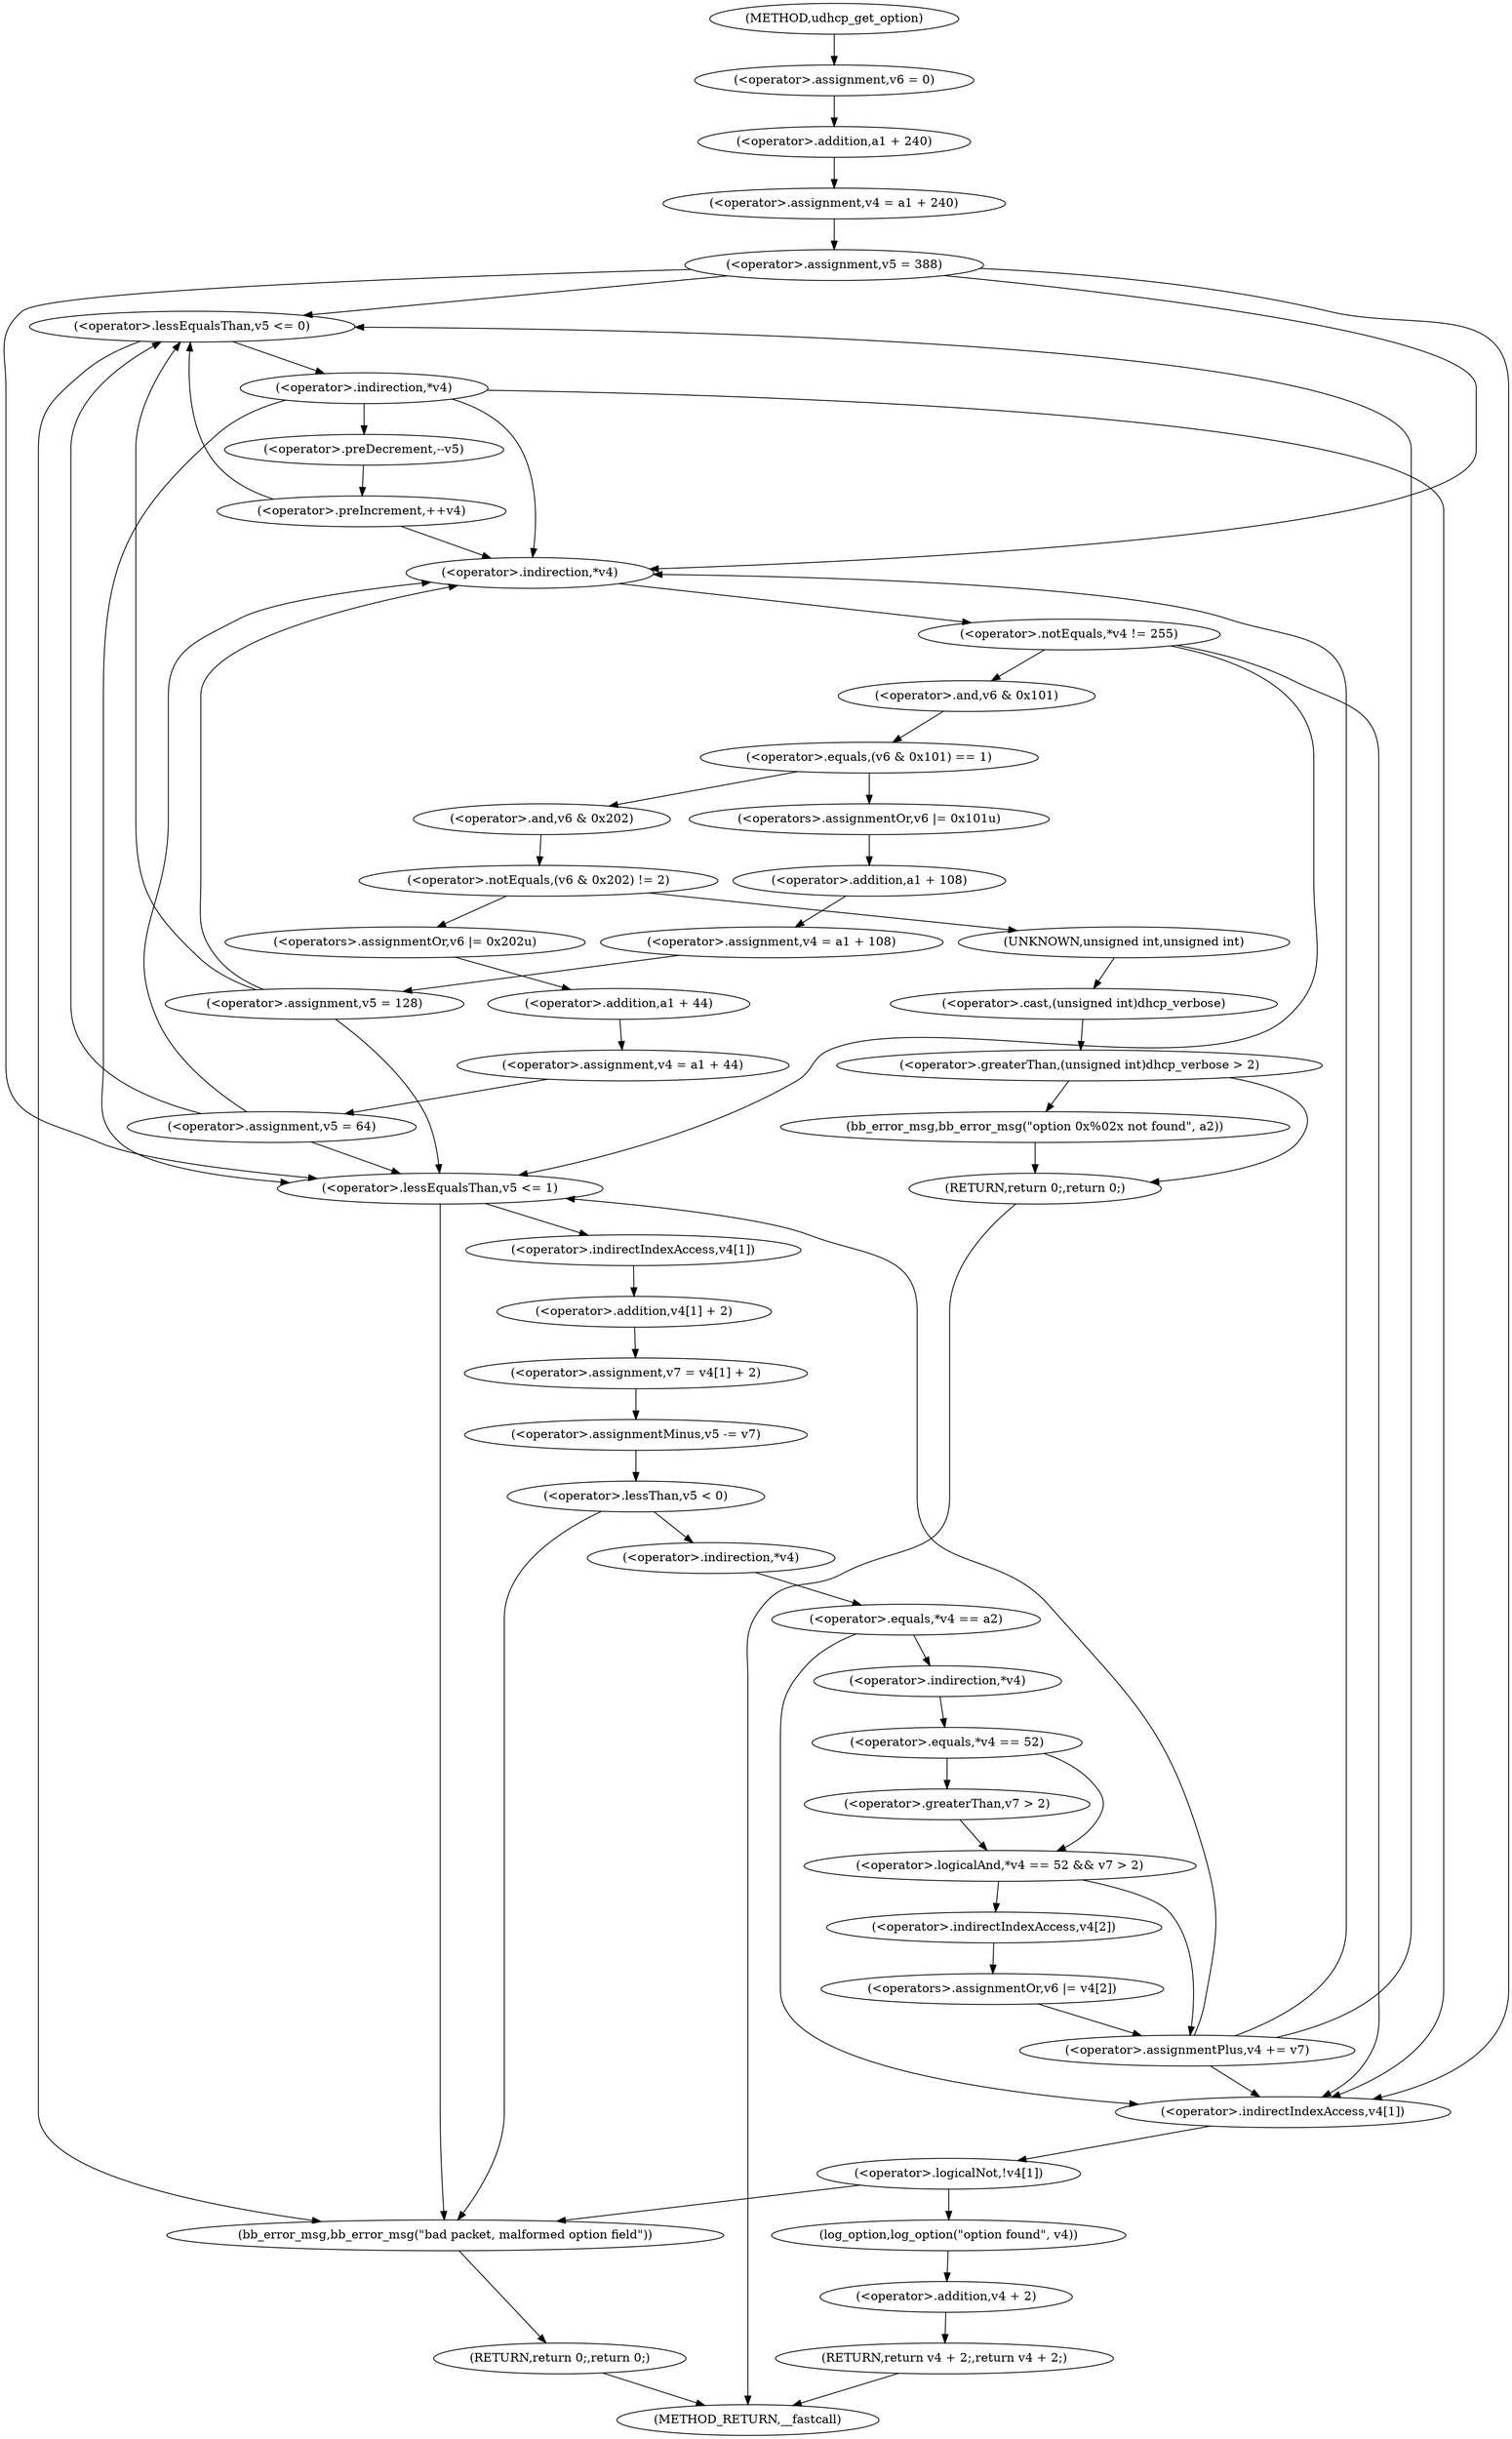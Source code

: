 digraph udhcp_get_option {  
"1000113" [label = "(<operator>.assignment,v6 = 0)" ]
"1000116" [label = "(<operator>.assignment,v4 = a1 + 240)" ]
"1000118" [label = "(<operator>.addition,a1 + 240)" ]
"1000121" [label = "(<operator>.assignment,v5 = 388)" ]
"1000134" [label = "(<operator>.lessEqualsThan,v5 <= 0)" ]
"1000139" [label = "(<operator>.indirection,*v4)" ]
"1000142" [label = "(<operator>.preDecrement,--v5)" ]
"1000144" [label = "(<operator>.preIncrement,++v4)" ]
"1000147" [label = "(<operator>.notEquals,*v4 != 255)" ]
"1000148" [label = "(<operator>.indirection,*v4)" ]
"1000153" [label = "(<operator>.equals,(v6 & 0x101) == 1)" ]
"1000154" [label = "(<operator>.and,v6 & 0x101)" ]
"1000159" [label = "(<operators>.assignmentOr,v6 |= 0x101u)" ]
"1000162" [label = "(<operator>.assignment,v4 = a1 + 108)" ]
"1000164" [label = "(<operator>.addition,a1 + 108)" ]
"1000167" [label = "(<operator>.assignment,v5 = 128)" ]
"1000173" [label = "(<operator>.notEquals,(v6 & 0x202) != 2)" ]
"1000174" [label = "(<operator>.and,v6 & 0x202)" ]
"1000180" [label = "(<operator>.greaterThan,(unsigned int)dhcp_verbose > 2)" ]
"1000181" [label = "(<operator>.cast,(unsigned int)dhcp_verbose)" ]
"1000182" [label = "(UNKNOWN,unsigned int,unsigned int)" ]
"1000185" [label = "(bb_error_msg,bb_error_msg(\"option 0x%02x not found\", a2))" ]
"1000188" [label = "(RETURN,return 0;,return 0;)" ]
"1000190" [label = "(<operators>.assignmentOr,v6 |= 0x202u)" ]
"1000193" [label = "(<operator>.assignment,v4 = a1 + 44)" ]
"1000195" [label = "(<operator>.addition,a1 + 44)" ]
"1000198" [label = "(<operator>.assignment,v5 = 64)" ]
"1000202" [label = "(<operator>.lessEqualsThan,v5 <= 1)" ]
"1000206" [label = "(<operator>.assignment,v7 = v4[1] + 2)" ]
"1000208" [label = "(<operator>.addition,v4[1] + 2)" ]
"1000209" [label = "(<operator>.indirectIndexAccess,v4[1])" ]
"1000213" [label = "(<operator>.assignmentMinus,v5 -= v7)" ]
"1000217" [label = "(<operator>.lessThan,v5 < 0)" ]
"1000222" [label = "(<operator>.equals,*v4 == a2)" ]
"1000223" [label = "(<operator>.indirection,*v4)" ]
"1000228" [label = "(<operator>.logicalAnd,*v4 == 52 && v7 > 2)" ]
"1000229" [label = "(<operator>.equals,*v4 == 52)" ]
"1000230" [label = "(<operator>.indirection,*v4)" ]
"1000233" [label = "(<operator>.greaterThan,v7 > 2)" ]
"1000236" [label = "(<operators>.assignmentOr,v6 |= v4[2])" ]
"1000238" [label = "(<operator>.indirectIndexAccess,v4[2])" ]
"1000241" [label = "(<operator>.assignmentPlus,v4 += v7)" ]
"1000245" [label = "(<operator>.logicalNot,!v4[1])" ]
"1000246" [label = "(<operator>.indirectIndexAccess,v4[1])" ]
"1000251" [label = "(bb_error_msg,bb_error_msg(\"bad packet, malformed option field\"))" ]
"1000253" [label = "(RETURN,return 0;,return 0;)" ]
"1000255" [label = "(log_option,log_option(\"option found\", v4))" ]
"1000258" [label = "(RETURN,return v4 + 2;,return v4 + 2;)" ]
"1000259" [label = "(<operator>.addition,v4 + 2)" ]
"1000105" [label = "(METHOD,udhcp_get_option)" ]
"1000262" [label = "(METHOD_RETURN,__fastcall)" ]
  "1000113" -> "1000118" 
  "1000116" -> "1000121" 
  "1000118" -> "1000116" 
  "1000121" -> "1000134" 
  "1000121" -> "1000148" 
  "1000121" -> "1000202" 
  "1000121" -> "1000246" 
  "1000134" -> "1000251" 
  "1000134" -> "1000139" 
  "1000139" -> "1000148" 
  "1000139" -> "1000202" 
  "1000139" -> "1000246" 
  "1000139" -> "1000142" 
  "1000142" -> "1000144" 
  "1000144" -> "1000134" 
  "1000144" -> "1000148" 
  "1000147" -> "1000202" 
  "1000147" -> "1000246" 
  "1000147" -> "1000154" 
  "1000148" -> "1000147" 
  "1000153" -> "1000159" 
  "1000153" -> "1000174" 
  "1000154" -> "1000153" 
  "1000159" -> "1000164" 
  "1000162" -> "1000167" 
  "1000164" -> "1000162" 
  "1000167" -> "1000134" 
  "1000167" -> "1000148" 
  "1000167" -> "1000202" 
  "1000173" -> "1000182" 
  "1000173" -> "1000190" 
  "1000174" -> "1000173" 
  "1000180" -> "1000185" 
  "1000180" -> "1000188" 
  "1000181" -> "1000180" 
  "1000182" -> "1000181" 
  "1000185" -> "1000188" 
  "1000188" -> "1000262" 
  "1000190" -> "1000195" 
  "1000193" -> "1000198" 
  "1000195" -> "1000193" 
  "1000198" -> "1000134" 
  "1000198" -> "1000148" 
  "1000198" -> "1000202" 
  "1000202" -> "1000251" 
  "1000202" -> "1000209" 
  "1000206" -> "1000213" 
  "1000208" -> "1000206" 
  "1000209" -> "1000208" 
  "1000213" -> "1000217" 
  "1000217" -> "1000251" 
  "1000217" -> "1000223" 
  "1000222" -> "1000246" 
  "1000222" -> "1000230" 
  "1000223" -> "1000222" 
  "1000228" -> "1000238" 
  "1000228" -> "1000241" 
  "1000229" -> "1000228" 
  "1000229" -> "1000233" 
  "1000230" -> "1000229" 
  "1000233" -> "1000228" 
  "1000236" -> "1000241" 
  "1000238" -> "1000236" 
  "1000241" -> "1000134" 
  "1000241" -> "1000148" 
  "1000241" -> "1000202" 
  "1000241" -> "1000246" 
  "1000245" -> "1000251" 
  "1000245" -> "1000255" 
  "1000246" -> "1000245" 
  "1000251" -> "1000253" 
  "1000253" -> "1000262" 
  "1000255" -> "1000259" 
  "1000258" -> "1000262" 
  "1000259" -> "1000258" 
  "1000105" -> "1000113" 
}
